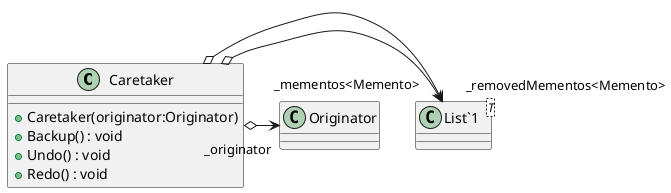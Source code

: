 @startuml
class Caretaker {
    + Caretaker(originator:Originator)
    + Backup() : void
    + Undo() : void
    + Redo() : void
}
class "List`1"<T> {
}
Caretaker o-> "_mementos<Memento>" "List`1"
Caretaker o-> "_removedMementos<Memento>" "List`1"
Caretaker o-> "_originator" Originator
@enduml
